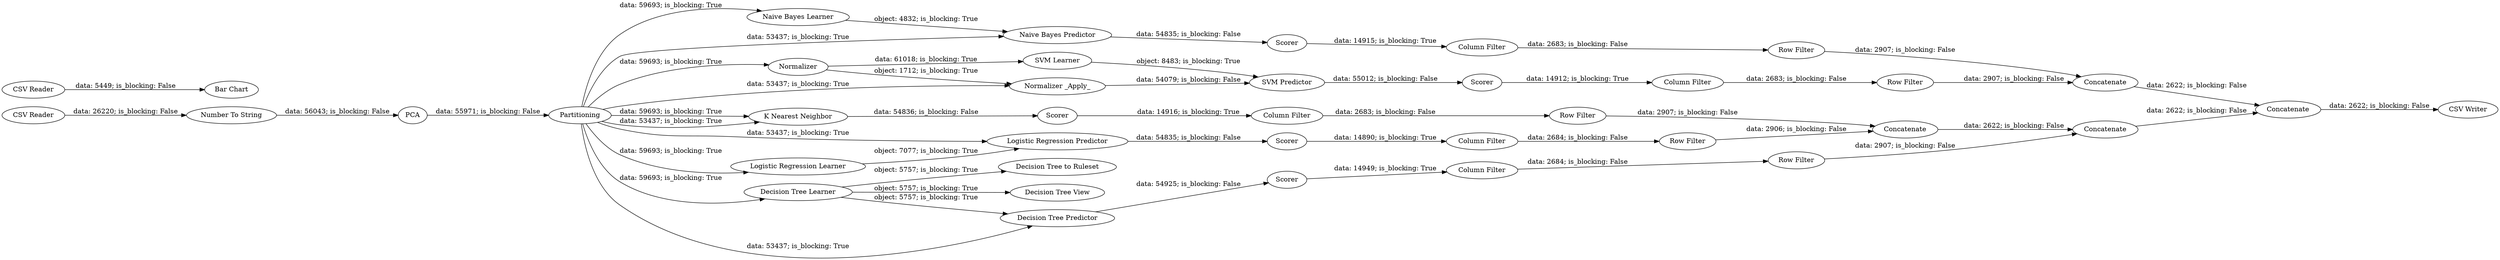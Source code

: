 digraph {
	"-3785684236459433220_29" [label="Column Filter"]
	"-3785684236459433220_38" [label=Concatenate]
	"-3785684236459433220_24" [label="Decision Tree to Ruleset"]
	"-3785684236459433220_19" [label="Logistic Regression Predictor"]
	"-3785684236459433220_23" [label="Decision Tree Predictor"]
	"-3785684236459433220_39" [label=Concatenate]
	"-3785684236459433220_41" [label=Concatenate]
	"-3785684236459433220_35" [label="Row Filter"]
	"-3785684236459433220_8" [label="SVM Learner"]
	"-3785684236459433220_11" [label=PCA]
	"-3785684236459433220_44" [label="CSV Reader"]
	"-3785684236459433220_40" [label=Concatenate]
	"-3785684236459433220_25" [label=Scorer]
	"-3785684236459433220_43" [label="CSV Writer"]
	"-3785684236459433220_14" [label="Naive Bayes Predictor"]
	"-3785684236459433220_9" [label="SVM Predictor"]
	"-3785684236459433220_33" [label="Row Filter"]
	"-3785684236459433220_21" [label="Decision Tree Learner"]
	"-3785684236459433220_20" [label=Scorer]
	"-3785684236459433220_1" [label="CSV Reader"]
	"-3785684236459433220_15" [label=Scorer]
	"-3785684236459433220_16" [label="K Nearest Neighbor"]
	"-3785684236459433220_42" [label="Bar Chart"]
	"-3785684236459433220_26" [label="Column Filter"]
	"-3785684236459433220_30" [label="Row Filter"]
	"-3785684236459433220_18" [label="Logistic Regression Learner"]
	"-3785684236459433220_13" [label="Naive Bayes Learner"]
	"-3785684236459433220_32" [label="Column Filter"]
	"-3785684236459433220_37" [label="Row Filter"]
	"-3785684236459433220_6" [label=Partitioning]
	"-3785684236459433220_17" [label=Scorer]
	"-3785684236459433220_34" [label="Column Filter"]
	"-3785684236459433220_3" [label=Normalizer]
	"-3785684236459433220_7" [label="Normalizer _Apply_"]
	"-3785684236459433220_36" [label="Column Filter"]
	"-3785684236459433220_31" [label="Row Filter"]
	"-3785684236459433220_22" [label="Decision Tree View"]
	"-3785684236459433220_12" [label="Number To String"]
	"-3785684236459433220_10" [label=Scorer]
	"-3785684236459433220_39" -> "-3785684236459433220_40" [label="data: 2622; is_blocking: False"]
	"-3785684236459433220_10" -> "-3785684236459433220_26" [label="data: 14912; is_blocking: True"]
	"-3785684236459433220_30" -> "-3785684236459433220_38" [label="data: 2907; is_blocking: False"]
	"-3785684236459433220_6" -> "-3785684236459433220_23" [label="data: 53437; is_blocking: True"]
	"-3785684236459433220_6" -> "-3785684236459433220_21" [label="data: 59693; is_blocking: True"]
	"-3785684236459433220_17" -> "-3785684236459433220_32" [label="data: 14916; is_blocking: True"]
	"-3785684236459433220_21" -> "-3785684236459433220_22" [label="object: 5757; is_blocking: True"]
	"-3785684236459433220_41" -> "-3785684236459433220_43" [label="data: 2622; is_blocking: False"]
	"-3785684236459433220_13" -> "-3785684236459433220_14" [label="object: 4832; is_blocking: True"]
	"-3785684236459433220_3" -> "-3785684236459433220_7" [label="object: 1712; is_blocking: True"]
	"-3785684236459433220_14" -> "-3785684236459433220_15" [label="data: 54835; is_blocking: False"]
	"-3785684236459433220_3" -> "-3785684236459433220_8" [label="data: 61018; is_blocking: True"]
	"-3785684236459433220_40" -> "-3785684236459433220_41" [label="data: 2622; is_blocking: False"]
	"-3785684236459433220_6" -> "-3785684236459433220_3" [label="data: 59693; is_blocking: True"]
	"-3785684236459433220_44" -> "-3785684236459433220_42" [label="data: 5449; is_blocking: False"]
	"-3785684236459433220_8" -> "-3785684236459433220_9" [label="object: 8483; is_blocking: True"]
	"-3785684236459433220_1" -> "-3785684236459433220_12" [label="data: 26220; is_blocking: False"]
	"-3785684236459433220_6" -> "-3785684236459433220_19" [label="data: 53437; is_blocking: True"]
	"-3785684236459433220_16" -> "-3785684236459433220_17" [label="data: 54836; is_blocking: False"]
	"-3785684236459433220_18" -> "-3785684236459433220_19" [label="object: 7077; is_blocking: True"]
	"-3785684236459433220_6" -> "-3785684236459433220_16" [label="data: 59693; is_blocking: True"]
	"-3785684236459433220_37" -> "-3785684236459433220_40" [label="data: 2907; is_blocking: False"]
	"-3785684236459433220_6" -> "-3785684236459433220_16" [label="data: 53437; is_blocking: True"]
	"-3785684236459433220_29" -> "-3785684236459433220_30" [label="data: 2683; is_blocking: False"]
	"-3785684236459433220_15" -> "-3785684236459433220_29" [label="data: 14915; is_blocking: True"]
	"-3785684236459433220_38" -> "-3785684236459433220_41" [label="data: 2622; is_blocking: False"]
	"-3785684236459433220_32" -> "-3785684236459433220_33" [label="data: 2683; is_blocking: False"]
	"-3785684236459433220_6" -> "-3785684236459433220_13" [label="data: 59693; is_blocking: True"]
	"-3785684236459433220_6" -> "-3785684236459433220_7" [label="data: 53437; is_blocking: True"]
	"-3785684236459433220_31" -> "-3785684236459433220_38" [label="data: 2907; is_blocking: False"]
	"-3785684236459433220_35" -> "-3785684236459433220_39" [label="data: 2906; is_blocking: False"]
	"-3785684236459433220_12" -> "-3785684236459433220_11" [label="data: 56043; is_blocking: False"]
	"-3785684236459433220_21" -> "-3785684236459433220_23" [label="object: 5757; is_blocking: True"]
	"-3785684236459433220_6" -> "-3785684236459433220_18" [label="data: 59693; is_blocking: True"]
	"-3785684236459433220_33" -> "-3785684236459433220_39" [label="data: 2907; is_blocking: False"]
	"-3785684236459433220_11" -> "-3785684236459433220_6" [label="data: 55971; is_blocking: False"]
	"-3785684236459433220_6" -> "-3785684236459433220_14" [label="data: 53437; is_blocking: True"]
	"-3785684236459433220_34" -> "-3785684236459433220_35" [label="data: 2684; is_blocking: False"]
	"-3785684236459433220_20" -> "-3785684236459433220_34" [label="data: 14890; is_blocking: True"]
	"-3785684236459433220_19" -> "-3785684236459433220_20" [label="data: 54835; is_blocking: False"]
	"-3785684236459433220_9" -> "-3785684236459433220_10" [label="data: 55012; is_blocking: False"]
	"-3785684236459433220_25" -> "-3785684236459433220_36" [label="data: 14949; is_blocking: True"]
	"-3785684236459433220_26" -> "-3785684236459433220_31" [label="data: 2683; is_blocking: False"]
	"-3785684236459433220_36" -> "-3785684236459433220_37" [label="data: 2684; is_blocking: False"]
	"-3785684236459433220_7" -> "-3785684236459433220_9" [label="data: 54079; is_blocking: False"]
	"-3785684236459433220_21" -> "-3785684236459433220_24" [label="object: 5757; is_blocking: True"]
	"-3785684236459433220_23" -> "-3785684236459433220_25" [label="data: 54925; is_blocking: False"]
	rankdir=LR
}
